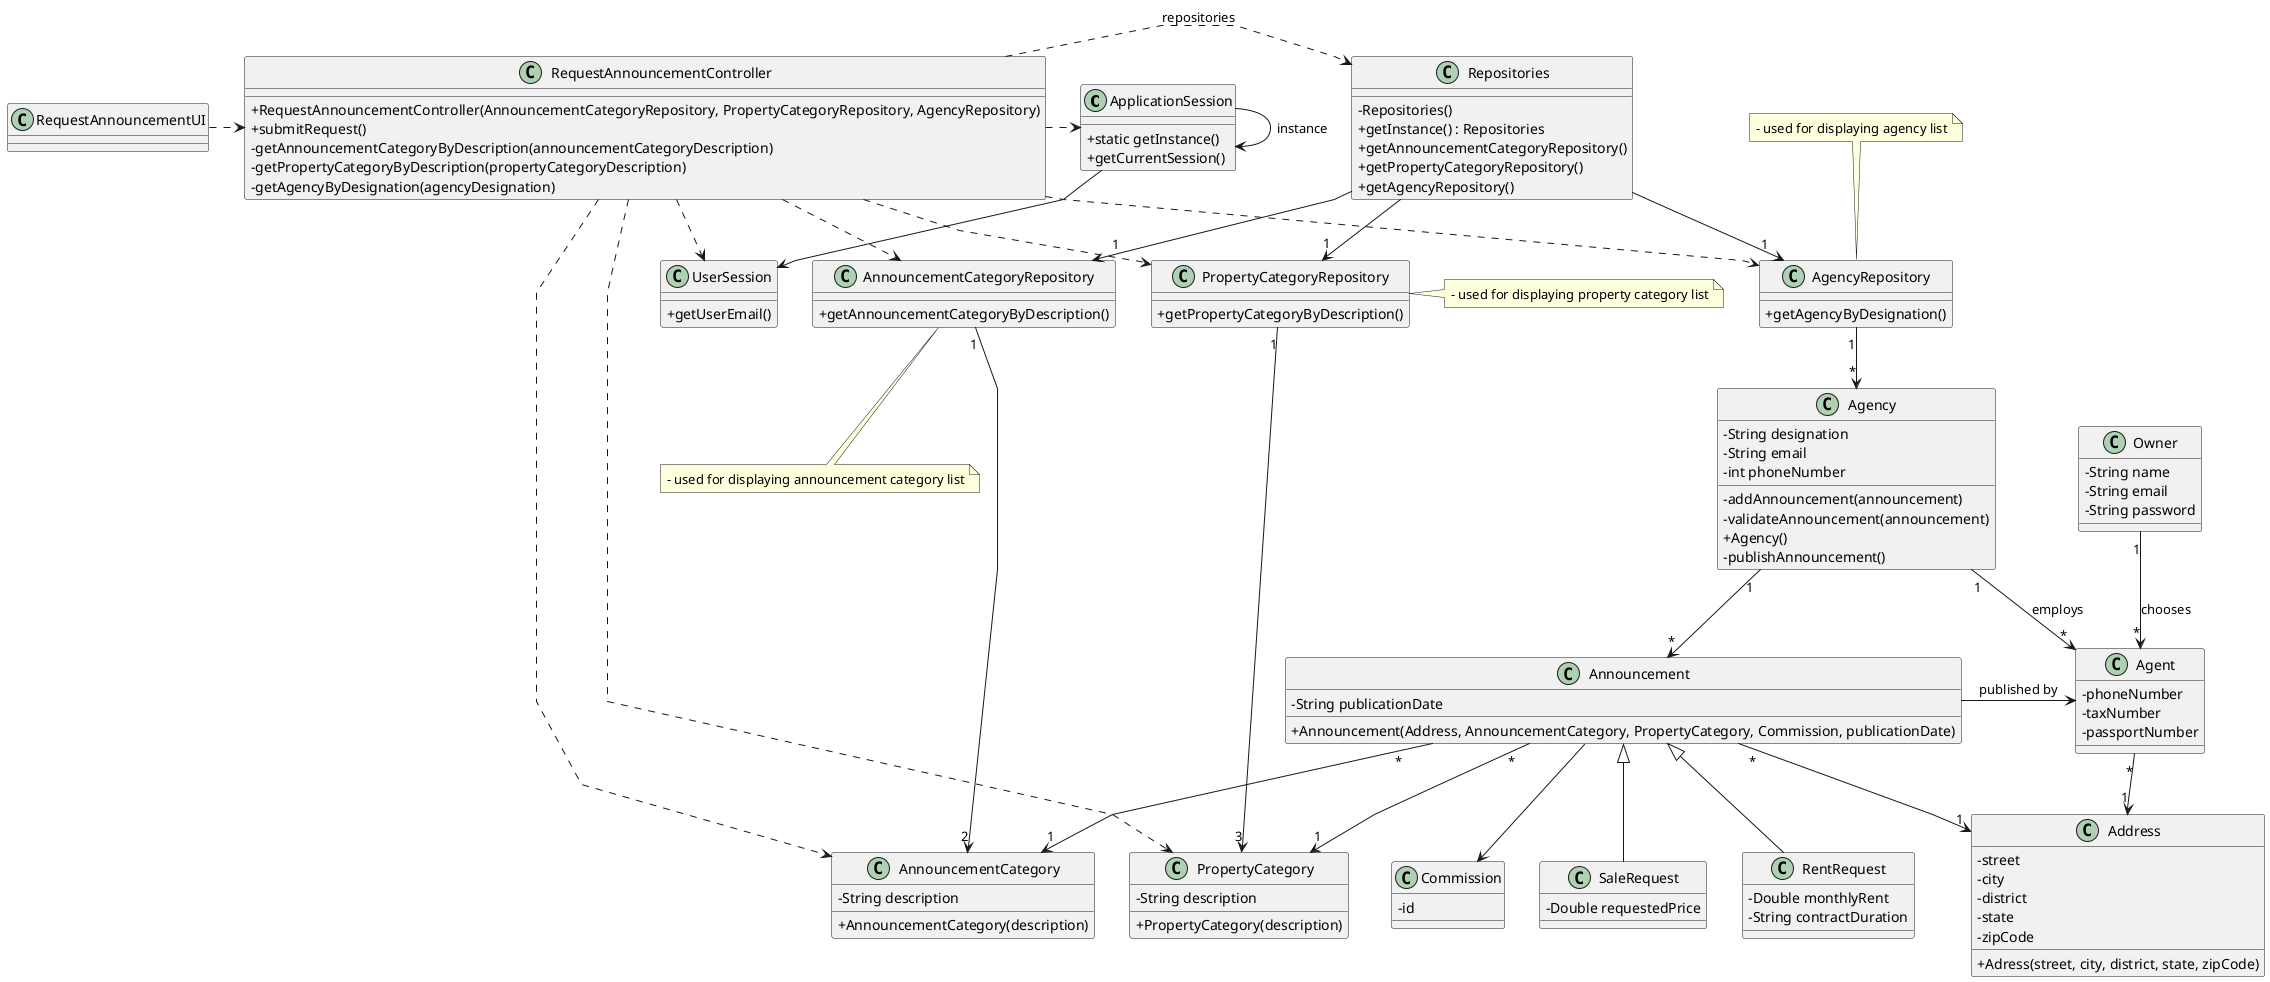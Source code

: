 @startuml
'skinparam monochrome true
skinparam packageStyle rectangle
skinparam shadowing false
skinparam linetype polyline


skinparam classAttributeIconSize 0

class ApplicationSession
{
+ static getInstance()
+ getCurrentSession()
}

class UserSession
{
+ getUserEmail()
}

class Address {
-street
-city
-district
-state
-zipCode

+Adress(street, city, district, state, zipCode)
}

class Commission {
-id
}

class Agent {
-phoneNumber
-taxNumber
-passportNumber
}

class Announcement {
-String publicationDate

+Announcement(Address, AnnouncementCategory, PropertyCategory, Commission, publicationDate)
}

class Agency {
-String designation
-String email
-int phoneNumber

-addAnnouncement(announcement)
-validateAnnouncement(announcement)
+Agency()
-publishAnnouncement()
}

class RequestAnnouncementUI {


}

class RequestAnnouncementController {
+RequestAnnouncementController(AnnouncementCategoryRepository, PropertyCategoryRepository, AgencyRepository)
+submitRequest()
-getAnnouncementCategoryByDescription(announcementCategoryDescription)
-getPropertyCategoryByDescription(propertyCategoryDescription)
-getAgencyByDesignation(agencyDesignation)
}

class Repositories {
-Repositories()
+getInstance() : Repositories
+getAnnouncementCategoryRepository()
+getPropertyCategoryRepository()
+getAgencyRepository()
}

class AgencyRepository {
+getAgencyByDesignation()
}

class PropertyCategoryRepository {
+getPropertyCategoryByDescription()
}

class AnnouncementCategoryRepository {
+getAnnouncementCategoryByDescription()
}


class PropertyCategory {
-String description

+PropertyCategory(description)
}

class AnnouncementCategory {
-String description

+AnnouncementCategory(description)
}

class SaleRequest {
-Double requestedPrice
}

class RentRequest {
-Double monthlyRent
-String contractDuration
}

class Owner {
-String name
-String email
-String password
}

note right of PropertyCategoryRepository {
- used for displaying property category list
}

note bottom of AnnouncementCategoryRepository {
- used for displaying announcement category list
}

note top of AgencyRepository {
- used for displaying agency list
}



RequestAnnouncementUI .> RequestAnnouncementController
RequestAnnouncementController .> Repositories : repositories
RequestAnnouncementController .> PropertyCategoryRepository
RequestAnnouncementController .> AnnouncementCategoryRepository
RequestAnnouncementController .> AgencyRepository

RequestAnnouncementController ..> AnnouncementCategory
RequestAnnouncementController ....> PropertyCategory
RequestAnnouncementController .> ApplicationSession
RequestAnnouncementController ..> UserSession

Repositories --> "1" PropertyCategoryRepository
Repositories --> "1" AnnouncementCategoryRepository
Repositories --> "1" AgencyRepository



PropertyCategoryRepository "1" -> "3" PropertyCategory

AnnouncementCategoryRepository "1" --> "2" AnnouncementCategory

AgencyRepository "1" --> "*" Agency



Agency "1" -> "*" Agent : employs
Agency "1" --> "*" Announcement
Owner "1" --> "*" Agent : chooses

Announcement "*" --> "1" AnnouncementCategory
Announcement "*" --> "1" PropertyCategory
Announcement -> Agent : published by
Announcement "*" --> "1" Address
Announcement <|-- SaleRequest
Announcement <|-- RentRequest
Announcement --> Commission

Agent "*" --> "1" Address

ApplicationSession --> ApplicationSession : instance
ApplicationSession --> UserSession





@enduml